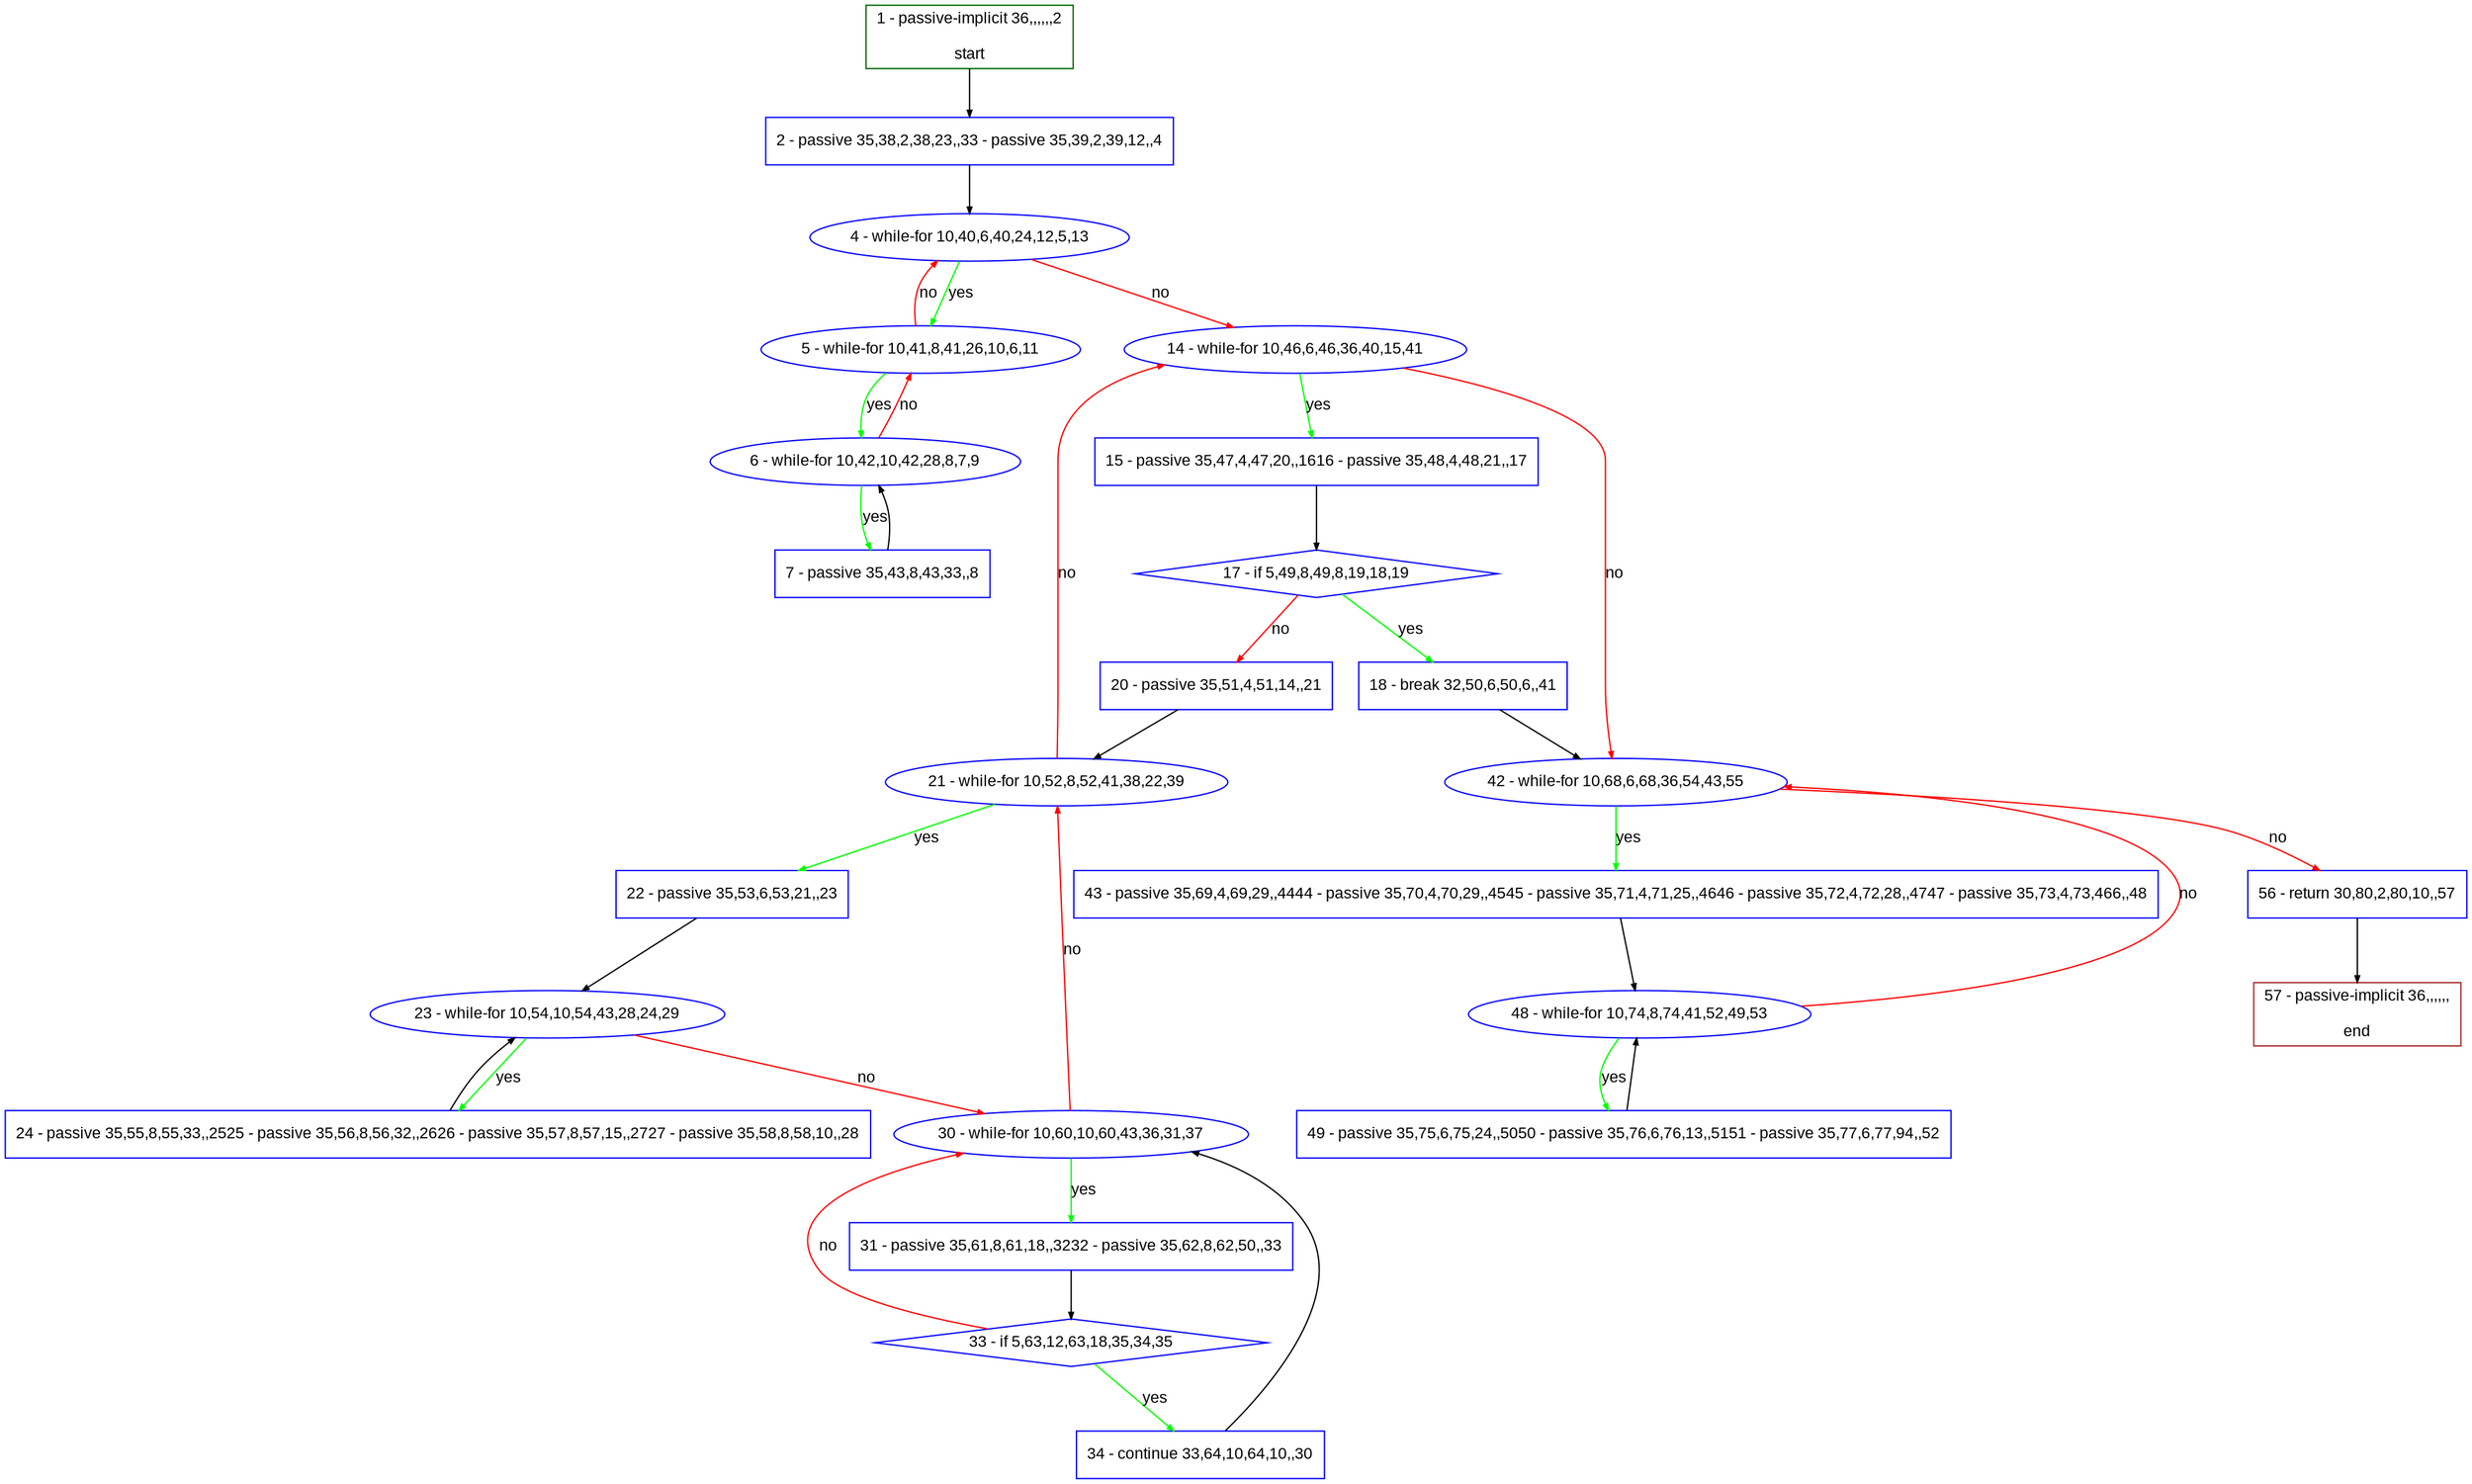 digraph "" {
  graph [pack="true", label="", fontsize="12", packmode="clust", fontname="Arial", fillcolor="#FFFFCC", bgcolor="white", style="rounded,filled", compound="true"];
  node [node_initialized="no", label="", color="grey", fontsize="12", fillcolor="white", fontname="Arial", style="filled", shape="rectangle", compound="true", fixedsize="false"];
  edge [fontcolor="black", arrowhead="normal", arrowtail="none", arrowsize="0.5", ltail="", label="", color="black", fontsize="12", lhead="", fontname="Arial", dir="forward", compound="true"];
  __N1 [label="2 - passive 35,38,2,38,23,,33 - passive 35,39,2,39,12,,4", color="#0000ff", fillcolor="#ffffff", style="filled", shape="box"];
  __N2 [label="1 - passive-implicit 36,,,,,,2\n\nstart", color="#006400", fillcolor="#ffffff", style="filled", shape="box"];
  __N3 [label="4 - while-for 10,40,6,40,24,12,5,13", color="#0000ff", fillcolor="#ffffff", style="filled", shape="oval"];
  __N4 [label="5 - while-for 10,41,8,41,26,10,6,11", color="#0000ff", fillcolor="#ffffff", style="filled", shape="oval"];
  __N5 [label="14 - while-for 10,46,6,46,36,40,15,41", color="#0000ff", fillcolor="#ffffff", style="filled", shape="oval"];
  __N6 [label="6 - while-for 10,42,10,42,28,8,7,9", color="#0000ff", fillcolor="#ffffff", style="filled", shape="oval"];
  __N7 [label="7 - passive 35,43,8,43,33,,8", color="#0000ff", fillcolor="#ffffff", style="filled", shape="box"];
  __N8 [label="15 - passive 35,47,4,47,20,,1616 - passive 35,48,4,48,21,,17", color="#0000ff", fillcolor="#ffffff", style="filled", shape="box"];
  __N9 [label="42 - while-for 10,68,6,68,36,54,43,55", color="#0000ff", fillcolor="#ffffff", style="filled", shape="oval"];
  __N10 [label="17 - if 5,49,8,49,8,19,18,19", color="#0000ff", fillcolor="#ffffff", style="filled", shape="diamond"];
  __N11 [label="18 - break 32,50,6,50,6,,41", color="#0000ff", fillcolor="#ffffff", style="filled", shape="box"];
  __N12 [label="20 - passive 35,51,4,51,14,,21", color="#0000ff", fillcolor="#ffffff", style="filled", shape="box"];
  __N13 [label="21 - while-for 10,52,8,52,41,38,22,39", color="#0000ff", fillcolor="#ffffff", style="filled", shape="oval"];
  __N14 [label="22 - passive 35,53,6,53,21,,23", color="#0000ff", fillcolor="#ffffff", style="filled", shape="box"];
  __N15 [label="23 - while-for 10,54,10,54,43,28,24,29", color="#0000ff", fillcolor="#ffffff", style="filled", shape="oval"];
  __N16 [label="24 - passive 35,55,8,55,33,,2525 - passive 35,56,8,56,32,,2626 - passive 35,57,8,57,15,,2727 - passive 35,58,8,58,10,,28", color="#0000ff", fillcolor="#ffffff", style="filled", shape="box"];
  __N17 [label="30 - while-for 10,60,10,60,43,36,31,37", color="#0000ff", fillcolor="#ffffff", style="filled", shape="oval"];
  __N18 [label="31 - passive 35,61,8,61,18,,3232 - passive 35,62,8,62,50,,33", color="#0000ff", fillcolor="#ffffff", style="filled", shape="box"];
  __N19 [label="33 - if 5,63,12,63,18,35,34,35", color="#0000ff", fillcolor="#ffffff", style="filled", shape="diamond"];
  __N20 [label="34 - continue 33,64,10,64,10,,30", color="#0000ff", fillcolor="#ffffff", style="filled", shape="box"];
  __N21 [label="43 - passive 35,69,4,69,29,,4444 - passive 35,70,4,70,29,,4545 - passive 35,71,4,71,25,,4646 - passive 35,72,4,72,28,,4747 - passive 35,73,4,73,466,,48", color="#0000ff", fillcolor="#ffffff", style="filled", shape="box"];
  __N22 [label="56 - return 30,80,2,80,10,,57", color="#0000ff", fillcolor="#ffffff", style="filled", shape="box"];
  __N23 [label="48 - while-for 10,74,8,74,41,52,49,53", color="#0000ff", fillcolor="#ffffff", style="filled", shape="oval"];
  __N24 [label="49 - passive 35,75,6,75,24,,5050 - passive 35,76,6,76,13,,5151 - passive 35,77,6,77,94,,52", color="#0000ff", fillcolor="#ffffff", style="filled", shape="box"];
  __N25 [label="57 - passive-implicit 36,,,,,,\n\nend", color="#a52a2a", fillcolor="#ffffff", style="filled", shape="box"];
  __N2 -> __N1 [arrowhead="normal", arrowtail="none", color="#000000", label="", dir="forward"];
  __N1 -> __N3 [arrowhead="normal", arrowtail="none", color="#000000", label="", dir="forward"];
  __N3 -> __N4 [arrowhead="normal", arrowtail="none", color="#00ff00", label="yes", dir="forward"];
  __N4 -> __N3 [arrowhead="normal", arrowtail="none", color="#ff0000", label="no", dir="forward"];
  __N3 -> __N5 [arrowhead="normal", arrowtail="none", color="#ff0000", label="no", dir="forward"];
  __N4 -> __N6 [arrowhead="normal", arrowtail="none", color="#00ff00", label="yes", dir="forward"];
  __N6 -> __N4 [arrowhead="normal", arrowtail="none", color="#ff0000", label="no", dir="forward"];
  __N6 -> __N7 [arrowhead="normal", arrowtail="none", color="#00ff00", label="yes", dir="forward"];
  __N7 -> __N6 [arrowhead="normal", arrowtail="none", color="#000000", label="", dir="forward"];
  __N5 -> __N8 [arrowhead="normal", arrowtail="none", color="#00ff00", label="yes", dir="forward"];
  __N5 -> __N9 [arrowhead="normal", arrowtail="none", color="#ff0000", label="no", dir="forward"];
  __N8 -> __N10 [arrowhead="normal", arrowtail="none", color="#000000", label="", dir="forward"];
  __N10 -> __N11 [arrowhead="normal", arrowtail="none", color="#00ff00", label="yes", dir="forward"];
  __N10 -> __N12 [arrowhead="normal", arrowtail="none", color="#ff0000", label="no", dir="forward"];
  __N11 -> __N9 [arrowhead="normal", arrowtail="none", color="#000000", label="", dir="forward"];
  __N12 -> __N13 [arrowhead="normal", arrowtail="none", color="#000000", label="", dir="forward"];
  __N13 -> __N5 [arrowhead="normal", arrowtail="none", color="#ff0000", label="no", dir="forward"];
  __N13 -> __N14 [arrowhead="normal", arrowtail="none", color="#00ff00", label="yes", dir="forward"];
  __N14 -> __N15 [arrowhead="normal", arrowtail="none", color="#000000", label="", dir="forward"];
  __N15 -> __N16 [arrowhead="normal", arrowtail="none", color="#00ff00", label="yes", dir="forward"];
  __N16 -> __N15 [arrowhead="normal", arrowtail="none", color="#000000", label="", dir="forward"];
  __N15 -> __N17 [arrowhead="normal", arrowtail="none", color="#ff0000", label="no", dir="forward"];
  __N17 -> __N13 [arrowhead="normal", arrowtail="none", color="#ff0000", label="no", dir="forward"];
  __N17 -> __N18 [arrowhead="normal", arrowtail="none", color="#00ff00", label="yes", dir="forward"];
  __N18 -> __N19 [arrowhead="normal", arrowtail="none", color="#000000", label="", dir="forward"];
  __N19 -> __N17 [arrowhead="normal", arrowtail="none", color="#ff0000", label="no", dir="forward"];
  __N19 -> __N20 [arrowhead="normal", arrowtail="none", color="#00ff00", label="yes", dir="forward"];
  __N20 -> __N17 [arrowhead="normal", arrowtail="none", color="#000000", label="", dir="forward"];
  __N9 -> __N21 [arrowhead="normal", arrowtail="none", color="#00ff00", label="yes", dir="forward"];
  __N9 -> __N22 [arrowhead="normal", arrowtail="none", color="#ff0000", label="no", dir="forward"];
  __N21 -> __N23 [arrowhead="normal", arrowtail="none", color="#000000", label="", dir="forward"];
  __N23 -> __N9 [arrowhead="normal", arrowtail="none", color="#ff0000", label="no", dir="forward"];
  __N23 -> __N24 [arrowhead="normal", arrowtail="none", color="#00ff00", label="yes", dir="forward"];
  __N24 -> __N23 [arrowhead="normal", arrowtail="none", color="#000000", label="", dir="forward"];
  __N22 -> __N25 [arrowhead="normal", arrowtail="none", color="#000000", label="", dir="forward"];
}
